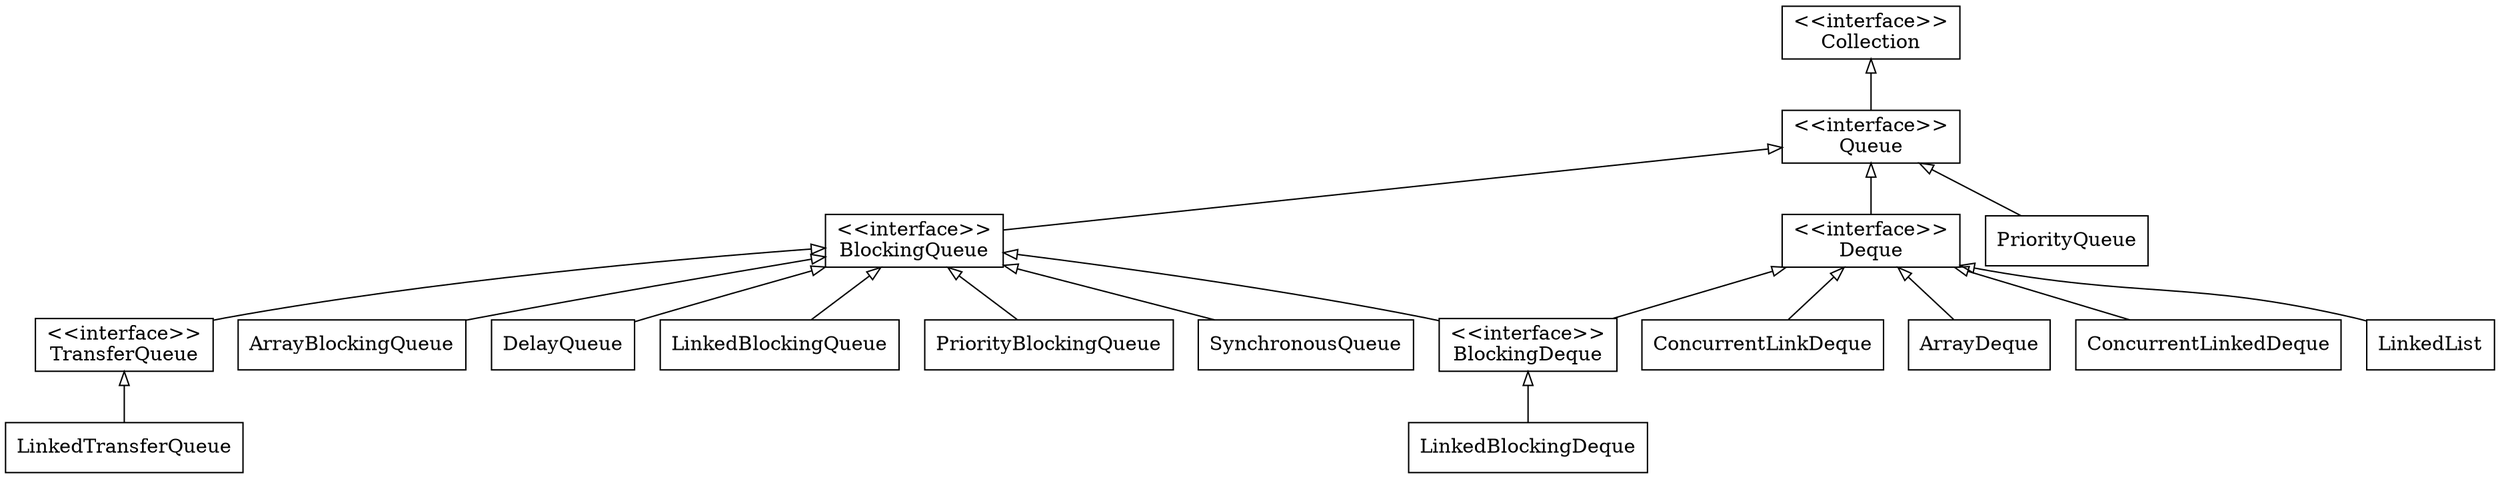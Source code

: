 digraph G {
	
	rankdir=BT

        node [
                shape = "record"
        ]

        edge [
		arrowhead = "empty"
        ]

	Collection [label="\<\<interface\>\>\nCollection"]
	Queue [label="\<\<interface\>\>\nQueue"]
	Deque [label="\<\<interface\>\>\nDeque"]
	BlockingQueue [label="\<\<interface\>\>\nBlockingQueue"]
	BlockingDeque [label="\<\<interface\>\>\nBlockingDeque"]
	TransferQueue [label="\<\<interface\>\>\nTransferQueue"]

	Queue -> Collection
	Deque -> Queue
	ConcurrentLinkDeque -> Deque
	PriorityQueue -> Queue
	ArrayDeque -> Deque
	ConcurrentLinkedDeque -> Deque
	LinkedList -> Deque
	BlockingQueue -> Queue
	TransferQueue -> BlockingQueue
	LinkedTransferQueue -> TransferQueue
	ArrayBlockingQueue -> BlockingQueue
	DelayQueue -> BlockingQueue
	LinkedBlockingQueue -> BlockingQueue
	PriorityBlockingQueue -> BlockingQueue
	SynchronousQueue -> BlockingQueue
	BlockingDeque -> BlockingQueue
	BlockingDeque -> Deque
	LinkedBlockingDeque -> BlockingDeque	
	
}

